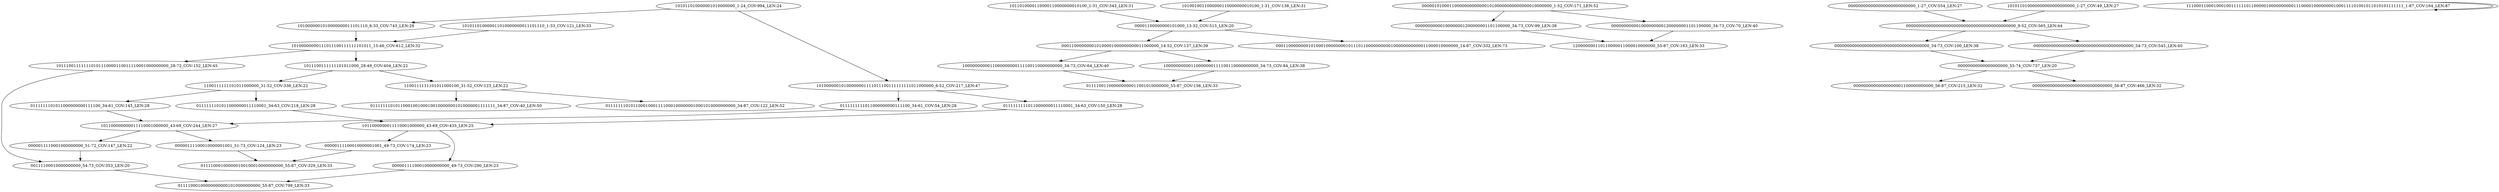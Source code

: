 digraph G {
    "101011010000001010000000_1-24_COV:994_LEN:24" -> "10100000010100000001111011100111111111011000000_6-52_COV:217_LEN:47";
    "101011010000001010000000_1-24_COV:994_LEN:24" -> "1010000001010000000011101110_6-33_COV:743_LEN:28";
    "10100000000111011100111111101011_15-46_COV:612_LEN:32" -> "101110011111110101110000110011110001000000000_28-72_COV:152_LEN:45";
    "10100000000111011100111111101011_15-46_COV:612_LEN:32" -> "1011100111111101011000_28-49_COV:404_LEN:22";
    "000110000000010100001000000000011000000_14-52_COV:137_LEN:39" -> "1000000000011000000000111100110000000000_34-73_COV:64_LEN:40";
    "000110000000010100001000000000011000000_14-52_COV:137_LEN:39" -> "10000000000110000000111100110000000000_34-73_COV:84_LEN:38";
    "0111111101011000000011110001_34-63_COV:218_LEN:28" -> "1011000000011110001000000_43-69_COV:435_LEN:25";
    "00000000000100000001200000001101100000_34-73_COV:99_LEN:38" -> "120000000110110000011000010000000_55-87_COV:163_LEN:33";
    "00000000000000000000000000000000000000_34-73_COV:100_LEN:38" -> "00000000000000000000_55-74_COV:737_LEN:20";
    "1000000000011000000000111100110000000000_34-73_COV:64_LEN:40" -> "011110011000000000011001010000000_55-87_COV:156_LEN:33";
    "000000000000000000000000000_1-27_COV:554_LEN:27" -> "00000000000000000000000000000000000000000000_9-52_COV:565_LEN:44";
    "101110011111110101110000110011110001000000000_28-72_COV:152_LEN:45" -> "00111100010000000000_54-73_COV:353_LEN:20";
    "00000000000000000000_55-74_COV:737_LEN:20" -> "00000000000000000001100000000000_56-87_COV:215_LEN:32";
    "00000000000000000000_55-74_COV:737_LEN:20" -> "00000000000000000000000000000000_56-87_COV:466_LEN:32";
    "1100111111101011000100_31-52_COV:123_LEN:22" -> "01111111010110001001000100100000001010000001111111_34-87_COV:40_LEN:50";
    "1100111111101011000100_31-52_COV:123_LEN:22" -> "0111111101011000100011110001000000010001010000000000_34-87_COV:122_LEN:52";
    "101011010000011010000000011101110_1-33_COV:121_LEN:33" -> "10100000000111011100111111101011_15-46_COV:612_LEN:32";
    "0111111111011000000000111100_34-61_COV:54_LEN:28" -> "101100000000011110001000000_43-69_COV:244_LEN:27";
    "0000011110001000000000_51-72_COV:147_LEN:22" -> "00111100010000000000_54-73_COV:353_LEN:20";
    "10100000010100000001111011100111111111011000000_6-52_COV:217_LEN:47" -> "0111111111011000000000111100_34-61_COV:54_LEN:28";
    "10100000010100000001111011100111111111011000000_6-52_COV:217_LEN:47" -> "0111111111011000000011110001_34-63_COV:150_LEN:28";
    "0111111111011000000011110001_34-63_COV:150_LEN:28" -> "1011000000011110001000000_43-69_COV:435_LEN:25";
    "0000000000010000000001200000001101100000_34-73_COV:70_LEN:40" -> "120000000110110000011000010000000_55-87_COV:163_LEN:33";
    "1011000000011110001000000_43-69_COV:435_LEN:25" -> "00000111100010000000000_49-73_COV:290_LEN:23";
    "1011000000011110001000000_43-69_COV:435_LEN:25" -> "00000111100010000001001_49-73_COV:174_LEN:23";
    "0000010100011000000000000010100000000000000010000000_1-52_COV:171_LEN:52" -> "00000000000100000001200000001101100000_34-73_COV:99_LEN:38";
    "0000010100011000000000000010100000000000000010000000_1-52_COV:171_LEN:52" -> "0000000000010000000001200000001101100000_34-73_COV:70_LEN:40";
    "1010000001010000000011101110_6-33_COV:743_LEN:28" -> "10100000000111011100111111101011_15-46_COV:612_LEN:32";
    "10000000000110000000111100110000000000_34-73_COV:84_LEN:38" -> "011110011000000000011001010000000_55-87_COV:156_LEN:33";
    "00000111100010000001001_51-73_COV:124_LEN:23" -> "011110001000000100100010000000000_55-87_COV:329_LEN:33";
    "0000000000000000000000000000000000000000_34-73_COV:545_LEN:40" -> "00000000000000000000_55-74_COV:737_LEN:20";
    "1011010000110000110000000010100_1-31_COV:343_LEN:31" -> "00001100000000101000_13-32_COV:515_LEN:20";
    "1010010011000000110000000010100_1-31_COV:138_LEN:31" -> "00001100000000101000_13-32_COV:515_LEN:20";
    "111000110001000100111111011000001000000000011100001000000001000111101001011010101111111_1-87_COV:164_LEN:87" -> "111000110001000100111111011000001000000000011100001000000001000111101001011010101111111_1-87_COV:164_LEN:87";
    "1011100111111101011000_28-49_COV:404_LEN:22" -> "1100111111101011000100_31-52_COV:123_LEN:22";
    "1011100111111101011000_28-49_COV:404_LEN:22" -> "1100111111101011000000_31-52_COV:336_LEN:22";
    "00000000000000000000000000000000000000000000_9-52_COV:565_LEN:44" -> "00000000000000000000000000000000000000_34-73_COV:100_LEN:38";
    "00000000000000000000000000000000000000000000_9-52_COV:565_LEN:44" -> "0000000000000000000000000000000000000000_34-73_COV:545_LEN:40";
    "00111100010000000000_54-73_COV:353_LEN:20" -> "011110001000000000001010000000000_55-87_COV:799_LEN:33";
    "101100000000011110001000000_43-69_COV:244_LEN:27" -> "0000011110001000000000_51-72_COV:147_LEN:22";
    "101100000000011110001000000_43-69_COV:244_LEN:27" -> "00000111100010000001001_51-73_COV:124_LEN:23";
    "00000111100010000000000_49-73_COV:290_LEN:23" -> "011110001000000000001010000000000_55-87_COV:799_LEN:33";
    "00000111100010000001001_49-73_COV:174_LEN:23" -> "011110001000000100100010000000000_55-87_COV:329_LEN:33";
    "0111111101011000000000111100_34-61_COV:145_LEN:28" -> "101100000000011110001000000_43-69_COV:244_LEN:27";
    "1100111111101011000000_31-52_COV:336_LEN:22" -> "0111111101011000000011110001_34-63_COV:218_LEN:28";
    "1100111111101011000000_31-52_COV:336_LEN:22" -> "0111111101011000000000111100_34-61_COV:145_LEN:28";
    "101011010000000000000000000_1-27_COV:49_LEN:27" -> "00000000000000000000000000000000000000000000_9-52_COV:565_LEN:44";
    "00001100000000101000_13-32_COV:515_LEN:20" -> "000110000000010100001000000000011000000_14-52_COV:137_LEN:39";
    "00001100000000101000_13-32_COV:515_LEN:20" -> "0001100000000101000100000000101110110000000000100000000000011000010000000_14-87_COV:332_LEN:73";
}
